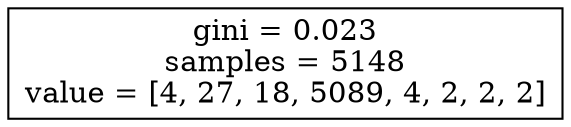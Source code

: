 digraph Tree {
node [shape=box] ;
0 [label="gini = 0.023\nsamples = 5148\nvalue = [4, 27, 18, 5089, 4, 2, 2, 2]"] ;
}